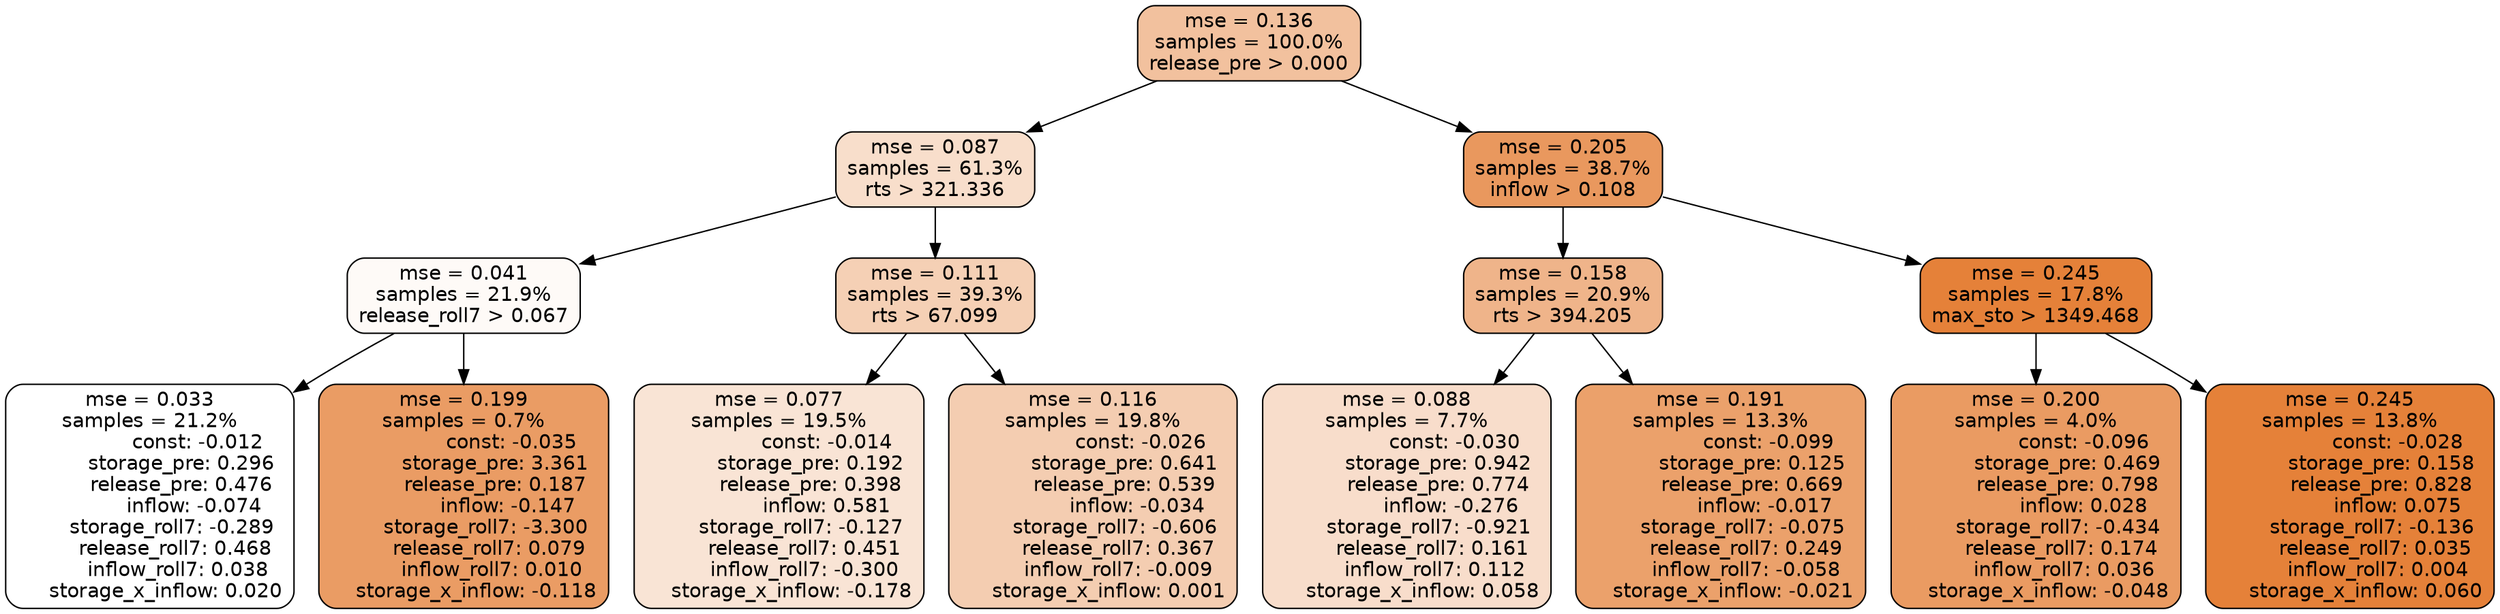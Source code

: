 digraph tree {
node [shape=rectangle, style="filled, rounded", color="black", fontname=helvetica] ;
edge [fontname=helvetica] ;
	"0" [label="mse = 0.136
samples = 100.0%
release_pre > 0.000", fillcolor="#f2c19e"]
	"1" [label="mse = 0.087
samples = 61.3%
rts > 321.336", fillcolor="#f8decb"]
	"8" [label="mse = 0.205
samples = 38.7%
inflow > 0.108", fillcolor="#e9985e"]
	"5" [label="mse = 0.041
samples = 21.9%
release_roll7 > 0.067", fillcolor="#fefaf7"]
	"2" [label="mse = 0.111
samples = 39.3%
rts > 67.099", fillcolor="#f5d0b5"]
	"9" [label="mse = 0.158
samples = 20.9%
rts > 394.205", fillcolor="#efb48a"]
	"12" [label="mse = 0.245
samples = 17.8%
max_sto > 1349.468", fillcolor="#e58139"]
	"6" [label="mse = 0.033
samples = 21.2%
               const: -0.012
          storage_pre: 0.296
          release_pre: 0.476
              inflow: -0.074
       storage_roll7: -0.289
        release_roll7: 0.468
         inflow_roll7: 0.038
     storage_x_inflow: 0.020", fillcolor="#ffffff"]
	"7" [label="mse = 0.199
samples = 0.7%
               const: -0.035
          storage_pre: 3.361
          release_pre: 0.187
              inflow: -0.147
       storage_roll7: -3.300
        release_roll7: 0.079
         inflow_roll7: 0.010
    storage_x_inflow: -0.118", fillcolor="#ea9c64"]
	"3" [label="mse = 0.077
samples = 19.5%
               const: -0.014
          storage_pre: 0.192
          release_pre: 0.398
               inflow: 0.581
       storage_roll7: -0.127
        release_roll7: 0.451
        inflow_roll7: -0.300
    storage_x_inflow: -0.178", fillcolor="#f9e4d5"]
	"4" [label="mse = 0.116
samples = 19.8%
               const: -0.026
          storage_pre: 0.641
          release_pre: 0.539
              inflow: -0.034
       storage_roll7: -0.606
        release_roll7: 0.367
        inflow_roll7: -0.009
     storage_x_inflow: 0.001", fillcolor="#f4cdb1"]
	"11" [label="mse = 0.088
samples = 7.7%
               const: -0.030
          storage_pre: 0.942
          release_pre: 0.774
              inflow: -0.276
       storage_roll7: -0.921
        release_roll7: 0.161
         inflow_roll7: 0.112
     storage_x_inflow: 0.058", fillcolor="#f8ddcb"]
	"10" [label="mse = 0.191
samples = 13.3%
               const: -0.099
          storage_pre: 0.125
          release_pre: 0.669
              inflow: -0.017
       storage_roll7: -0.075
        release_roll7: 0.249
        inflow_roll7: -0.058
    storage_x_inflow: -0.021", fillcolor="#eba16b"]
	"14" [label="mse = 0.200
samples = 4.0%
               const: -0.096
          storage_pre: 0.469
          release_pre: 0.798
               inflow: 0.028
       storage_roll7: -0.434
        release_roll7: 0.174
         inflow_roll7: 0.036
    storage_x_inflow: -0.048", fillcolor="#ea9b62"]
	"13" [label="mse = 0.245
samples = 13.8%
               const: -0.028
          storage_pre: 0.158
          release_pre: 0.828
               inflow: 0.075
       storage_roll7: -0.136
        release_roll7: 0.035
         inflow_roll7: 0.004
     storage_x_inflow: 0.060", fillcolor="#e58139"]

	"0" -> "1"
	"0" -> "8"
	"1" -> "2"
	"1" -> "5"
	"8" -> "9"
	"8" -> "12"
	"5" -> "6"
	"5" -> "7"
	"2" -> "3"
	"2" -> "4"
	"9" -> "10"
	"9" -> "11"
	"12" -> "13"
	"12" -> "14"
}